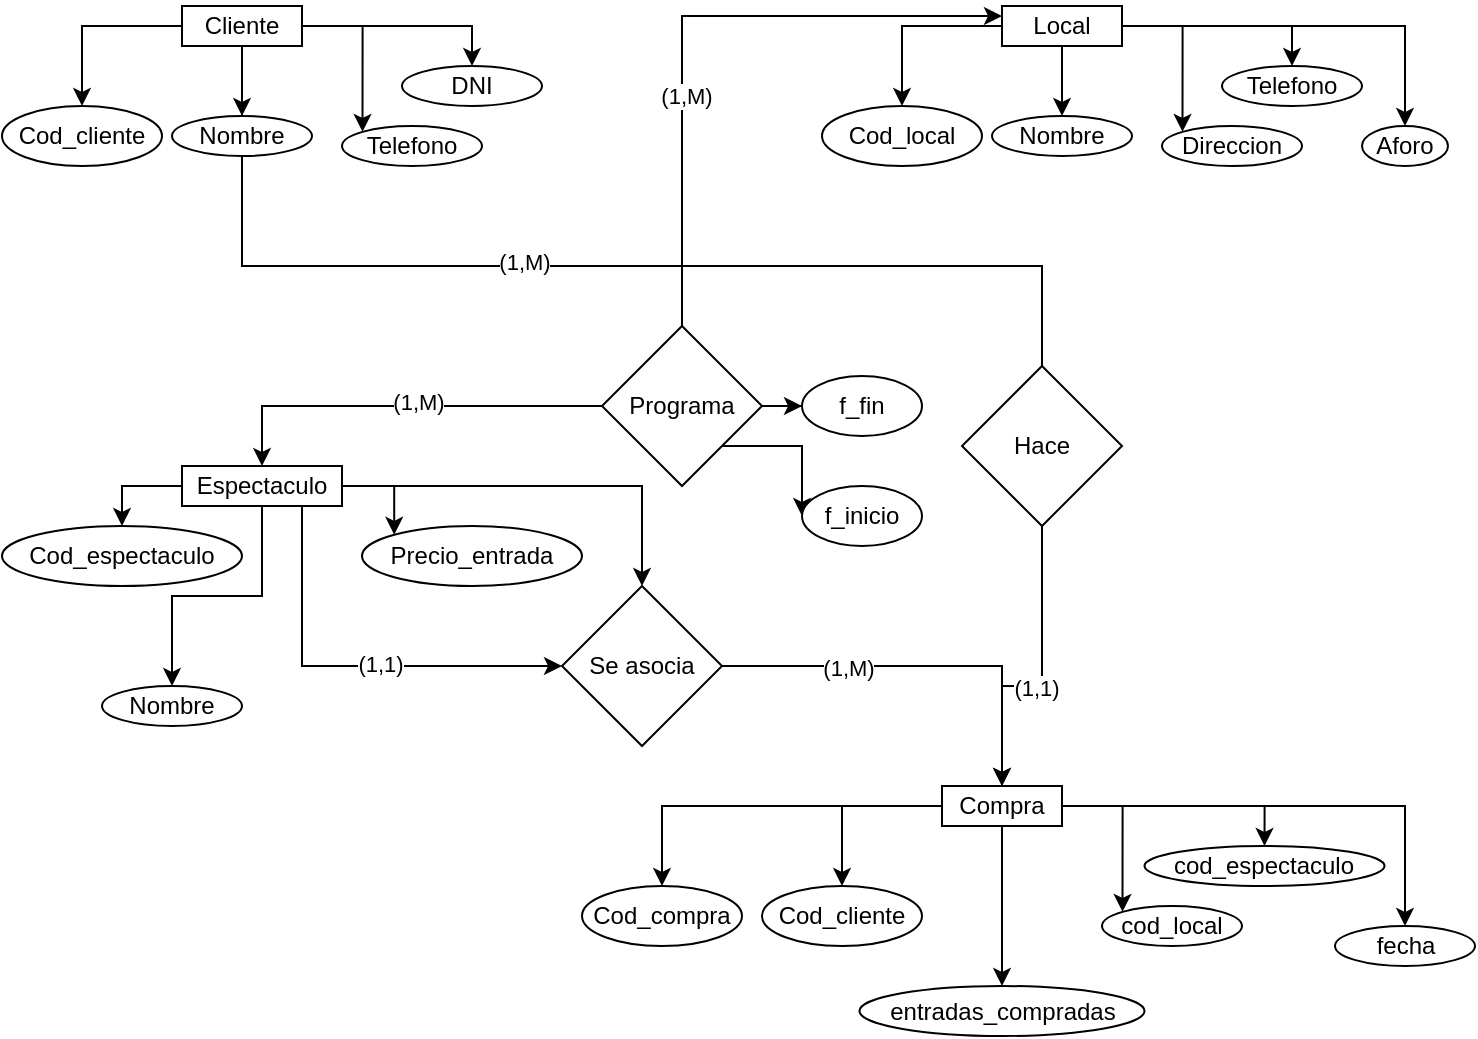 <mxfile version="21.7.2" type="github">
  <diagram name="Página-1" id="HI1I8D31MHRvUqRoD5CX">
    <mxGraphModel dx="982" dy="549" grid="1" gridSize="10" guides="1" tooltips="1" connect="1" arrows="1" fold="1" page="1" pageScale="1" pageWidth="827" pageHeight="1169" math="0" shadow="0">
      <root>
        <mxCell id="0" />
        <mxCell id="1" parent="0" />
        <mxCell id="5ykwkt1n1GEtBhAtZkCk-3" style="edgeStyle=orthogonalEdgeStyle;rounded=0;orthogonalLoop=1;jettySize=auto;html=1;" edge="1" parent="1" source="5ykwkt1n1GEtBhAtZkCk-1" target="5ykwkt1n1GEtBhAtZkCk-2">
          <mxGeometry relative="1" as="geometry" />
        </mxCell>
        <mxCell id="5ykwkt1n1GEtBhAtZkCk-5" style="edgeStyle=orthogonalEdgeStyle;rounded=0;orthogonalLoop=1;jettySize=auto;html=1;entryX=0.5;entryY=0;entryDx=0;entryDy=0;" edge="1" parent="1" source="5ykwkt1n1GEtBhAtZkCk-1" target="5ykwkt1n1GEtBhAtZkCk-4">
          <mxGeometry relative="1" as="geometry" />
        </mxCell>
        <mxCell id="5ykwkt1n1GEtBhAtZkCk-8" style="edgeStyle=orthogonalEdgeStyle;rounded=0;orthogonalLoop=1;jettySize=auto;html=1;entryX=0.5;entryY=0;entryDx=0;entryDy=0;" edge="1" parent="1" source="5ykwkt1n1GEtBhAtZkCk-1" target="5ykwkt1n1GEtBhAtZkCk-7">
          <mxGeometry relative="1" as="geometry" />
        </mxCell>
        <mxCell id="5ykwkt1n1GEtBhAtZkCk-9" style="edgeStyle=orthogonalEdgeStyle;rounded=0;orthogonalLoop=1;jettySize=auto;html=1;entryX=0;entryY=0;entryDx=0;entryDy=0;" edge="1" parent="1" source="5ykwkt1n1GEtBhAtZkCk-1" target="5ykwkt1n1GEtBhAtZkCk-6">
          <mxGeometry relative="1" as="geometry" />
        </mxCell>
        <mxCell id="5ykwkt1n1GEtBhAtZkCk-83" style="edgeStyle=orthogonalEdgeStyle;rounded=0;orthogonalLoop=1;jettySize=auto;html=1;entryX=0.5;entryY=0;entryDx=0;entryDy=0;" edge="1" parent="1" source="5ykwkt1n1GEtBhAtZkCk-1" target="5ykwkt1n1GEtBhAtZkCk-69">
          <mxGeometry relative="1" as="geometry">
            <Array as="points">
              <mxPoint x="140" y="190" />
              <mxPoint x="540" y="190" />
              <mxPoint x="540" y="400" />
            </Array>
          </mxGeometry>
        </mxCell>
        <mxCell id="5ykwkt1n1GEtBhAtZkCk-85" value="(1,M)" style="edgeLabel;html=1;align=center;verticalAlign=middle;resizable=0;points=[];" vertex="1" connectable="0" parent="5ykwkt1n1GEtBhAtZkCk-83">
          <mxGeometry x="-0.366" y="2" relative="1" as="geometry">
            <mxPoint as="offset" />
          </mxGeometry>
        </mxCell>
        <mxCell id="5ykwkt1n1GEtBhAtZkCk-86" value="(1,1)" style="edgeLabel;html=1;align=center;verticalAlign=middle;resizable=0;points=[];" vertex="1" connectable="0" parent="5ykwkt1n1GEtBhAtZkCk-83">
          <mxGeometry x="0.83" y="1" relative="1" as="geometry">
            <mxPoint as="offset" />
          </mxGeometry>
        </mxCell>
        <mxCell id="5ykwkt1n1GEtBhAtZkCk-1" value="Cliente" style="rounded=0;whiteSpace=wrap;html=1;" vertex="1" parent="1">
          <mxGeometry x="110" y="60" width="60" height="20" as="geometry" />
        </mxCell>
        <mxCell id="5ykwkt1n1GEtBhAtZkCk-2" value="Cod_cliente" style="ellipse;whiteSpace=wrap;html=1;" vertex="1" parent="1">
          <mxGeometry x="20" y="110" width="80" height="30" as="geometry" />
        </mxCell>
        <mxCell id="5ykwkt1n1GEtBhAtZkCk-4" value="Nombre" style="ellipse;whiteSpace=wrap;html=1;" vertex="1" parent="1">
          <mxGeometry x="105" y="115" width="70" height="20" as="geometry" />
        </mxCell>
        <mxCell id="5ykwkt1n1GEtBhAtZkCk-6" value="Telefono" style="ellipse;whiteSpace=wrap;html=1;" vertex="1" parent="1">
          <mxGeometry x="190" y="120" width="70" height="20" as="geometry" />
        </mxCell>
        <mxCell id="5ykwkt1n1GEtBhAtZkCk-7" value="DNI" style="ellipse;whiteSpace=wrap;html=1;" vertex="1" parent="1">
          <mxGeometry x="220" y="90" width="70" height="20" as="geometry" />
        </mxCell>
        <mxCell id="5ykwkt1n1GEtBhAtZkCk-10" style="edgeStyle=orthogonalEdgeStyle;rounded=0;orthogonalLoop=1;jettySize=auto;html=1;" edge="1" parent="1" source="5ykwkt1n1GEtBhAtZkCk-14" target="5ykwkt1n1GEtBhAtZkCk-15">
          <mxGeometry relative="1" as="geometry" />
        </mxCell>
        <mxCell id="5ykwkt1n1GEtBhAtZkCk-11" style="edgeStyle=orthogonalEdgeStyle;rounded=0;orthogonalLoop=1;jettySize=auto;html=1;entryX=0.5;entryY=0;entryDx=0;entryDy=0;" edge="1" parent="1" source="5ykwkt1n1GEtBhAtZkCk-14" target="5ykwkt1n1GEtBhAtZkCk-16">
          <mxGeometry relative="1" as="geometry" />
        </mxCell>
        <mxCell id="5ykwkt1n1GEtBhAtZkCk-12" style="edgeStyle=orthogonalEdgeStyle;rounded=0;orthogonalLoop=1;jettySize=auto;html=1;entryX=0.5;entryY=0;entryDx=0;entryDy=0;" edge="1" parent="1" source="5ykwkt1n1GEtBhAtZkCk-14" target="5ykwkt1n1GEtBhAtZkCk-18">
          <mxGeometry relative="1" as="geometry" />
        </mxCell>
        <mxCell id="5ykwkt1n1GEtBhAtZkCk-13" style="edgeStyle=orthogonalEdgeStyle;rounded=0;orthogonalLoop=1;jettySize=auto;html=1;entryX=0;entryY=0;entryDx=0;entryDy=0;" edge="1" parent="1" source="5ykwkt1n1GEtBhAtZkCk-14" target="5ykwkt1n1GEtBhAtZkCk-17">
          <mxGeometry relative="1" as="geometry" />
        </mxCell>
        <mxCell id="5ykwkt1n1GEtBhAtZkCk-20" style="edgeStyle=orthogonalEdgeStyle;rounded=0;orthogonalLoop=1;jettySize=auto;html=1;" edge="1" parent="1" source="5ykwkt1n1GEtBhAtZkCk-14" target="5ykwkt1n1GEtBhAtZkCk-19">
          <mxGeometry relative="1" as="geometry" />
        </mxCell>
        <mxCell id="5ykwkt1n1GEtBhAtZkCk-14" value="Local" style="rounded=0;whiteSpace=wrap;html=1;" vertex="1" parent="1">
          <mxGeometry x="520" y="60" width="60" height="20" as="geometry" />
        </mxCell>
        <mxCell id="5ykwkt1n1GEtBhAtZkCk-15" value="Cod_local" style="ellipse;whiteSpace=wrap;html=1;" vertex="1" parent="1">
          <mxGeometry x="430" y="110" width="80" height="30" as="geometry" />
        </mxCell>
        <mxCell id="5ykwkt1n1GEtBhAtZkCk-16" value="Nombre" style="ellipse;whiteSpace=wrap;html=1;" vertex="1" parent="1">
          <mxGeometry x="515" y="115" width="70" height="20" as="geometry" />
        </mxCell>
        <mxCell id="5ykwkt1n1GEtBhAtZkCk-17" value="Direccion" style="ellipse;whiteSpace=wrap;html=1;" vertex="1" parent="1">
          <mxGeometry x="600" y="120" width="70" height="20" as="geometry" />
        </mxCell>
        <mxCell id="5ykwkt1n1GEtBhAtZkCk-18" value="Telefono" style="ellipse;whiteSpace=wrap;html=1;" vertex="1" parent="1">
          <mxGeometry x="630" y="90" width="70" height="20" as="geometry" />
        </mxCell>
        <mxCell id="5ykwkt1n1GEtBhAtZkCk-19" value="Aforo" style="ellipse;whiteSpace=wrap;html=1;" vertex="1" parent="1">
          <mxGeometry x="700" y="120" width="43" height="20" as="geometry" />
        </mxCell>
        <mxCell id="5ykwkt1n1GEtBhAtZkCk-22" style="edgeStyle=orthogonalEdgeStyle;rounded=0;orthogonalLoop=1;jettySize=auto;html=1;entryX=0.5;entryY=0;entryDx=0;entryDy=0;" edge="1" parent="1" source="5ykwkt1n1GEtBhAtZkCk-25" target="5ykwkt1n1GEtBhAtZkCk-27">
          <mxGeometry relative="1" as="geometry" />
        </mxCell>
        <mxCell id="5ykwkt1n1GEtBhAtZkCk-24" style="edgeStyle=orthogonalEdgeStyle;rounded=0;orthogonalLoop=1;jettySize=auto;html=1;entryX=0;entryY=0;entryDx=0;entryDy=0;" edge="1" parent="1" source="5ykwkt1n1GEtBhAtZkCk-25" target="5ykwkt1n1GEtBhAtZkCk-28">
          <mxGeometry relative="1" as="geometry" />
        </mxCell>
        <mxCell id="5ykwkt1n1GEtBhAtZkCk-30" style="edgeStyle=orthogonalEdgeStyle;rounded=0;orthogonalLoop=1;jettySize=auto;html=1;entryX=0.5;entryY=0;entryDx=0;entryDy=0;" edge="1" parent="1" source="5ykwkt1n1GEtBhAtZkCk-25" target="5ykwkt1n1GEtBhAtZkCk-26">
          <mxGeometry relative="1" as="geometry">
            <Array as="points">
              <mxPoint x="80" y="300" />
            </Array>
          </mxGeometry>
        </mxCell>
        <mxCell id="5ykwkt1n1GEtBhAtZkCk-90" style="edgeStyle=orthogonalEdgeStyle;rounded=0;orthogonalLoop=1;jettySize=auto;html=1;entryX=0;entryY=0.5;entryDx=0;entryDy=0;" edge="1" parent="1" source="5ykwkt1n1GEtBhAtZkCk-25" target="5ykwkt1n1GEtBhAtZkCk-88">
          <mxGeometry relative="1" as="geometry">
            <Array as="points">
              <mxPoint x="170" y="390" />
            </Array>
          </mxGeometry>
        </mxCell>
        <mxCell id="5ykwkt1n1GEtBhAtZkCk-93" value="(1,1)" style="edgeLabel;html=1;align=center;verticalAlign=middle;resizable=0;points=[];" vertex="1" connectable="0" parent="5ykwkt1n1GEtBhAtZkCk-90">
          <mxGeometry x="0.13" y="1" relative="1" as="geometry">
            <mxPoint as="offset" />
          </mxGeometry>
        </mxCell>
        <mxCell id="5ykwkt1n1GEtBhAtZkCk-25" value="Espectaculo" style="rounded=0;whiteSpace=wrap;html=1;" vertex="1" parent="1">
          <mxGeometry x="110" y="290" width="80" height="20" as="geometry" />
        </mxCell>
        <mxCell id="5ykwkt1n1GEtBhAtZkCk-26" value="Cod_espectaculo" style="ellipse;whiteSpace=wrap;html=1;" vertex="1" parent="1">
          <mxGeometry x="20" y="320" width="120" height="30" as="geometry" />
        </mxCell>
        <mxCell id="5ykwkt1n1GEtBhAtZkCk-27" value="Nombre" style="ellipse;whiteSpace=wrap;html=1;" vertex="1" parent="1">
          <mxGeometry x="70" y="400" width="70" height="20" as="geometry" />
        </mxCell>
        <mxCell id="5ykwkt1n1GEtBhAtZkCk-28" value="Precio_entrada" style="ellipse;whiteSpace=wrap;html=1;" vertex="1" parent="1">
          <mxGeometry x="200" y="320" width="110" height="30" as="geometry" />
        </mxCell>
        <mxCell id="5ykwkt1n1GEtBhAtZkCk-32" style="edgeStyle=orthogonalEdgeStyle;rounded=0;orthogonalLoop=1;jettySize=auto;html=1;entryX=0;entryY=0.25;entryDx=0;entryDy=0;" edge="1" parent="1" source="5ykwkt1n1GEtBhAtZkCk-31" target="5ykwkt1n1GEtBhAtZkCk-14">
          <mxGeometry relative="1" as="geometry">
            <Array as="points">
              <mxPoint x="360" y="65" />
            </Array>
          </mxGeometry>
        </mxCell>
        <mxCell id="5ykwkt1n1GEtBhAtZkCk-40" value="(1,M)" style="edgeLabel;html=1;align=center;verticalAlign=middle;resizable=0;points=[];" vertex="1" connectable="0" parent="5ykwkt1n1GEtBhAtZkCk-32">
          <mxGeometry x="-0.271" y="-2" relative="1" as="geometry">
            <mxPoint as="offset" />
          </mxGeometry>
        </mxCell>
        <mxCell id="5ykwkt1n1GEtBhAtZkCk-33" style="edgeStyle=orthogonalEdgeStyle;rounded=0;orthogonalLoop=1;jettySize=auto;html=1;entryX=0.5;entryY=0;entryDx=0;entryDy=0;" edge="1" parent="1" source="5ykwkt1n1GEtBhAtZkCk-31" target="5ykwkt1n1GEtBhAtZkCk-25">
          <mxGeometry relative="1" as="geometry" />
        </mxCell>
        <mxCell id="5ykwkt1n1GEtBhAtZkCk-41" value="(1,M)" style="edgeLabel;html=1;align=center;verticalAlign=middle;resizable=0;points=[];" vertex="1" connectable="0" parent="5ykwkt1n1GEtBhAtZkCk-33">
          <mxGeometry x="-0.076" y="-2" relative="1" as="geometry">
            <mxPoint as="offset" />
          </mxGeometry>
        </mxCell>
        <mxCell id="5ykwkt1n1GEtBhAtZkCk-36" style="edgeStyle=orthogonalEdgeStyle;rounded=0;orthogonalLoop=1;jettySize=auto;html=1;entryX=0;entryY=0.5;entryDx=0;entryDy=0;" edge="1" parent="1" source="5ykwkt1n1GEtBhAtZkCk-31" target="5ykwkt1n1GEtBhAtZkCk-35">
          <mxGeometry relative="1" as="geometry" />
        </mxCell>
        <mxCell id="5ykwkt1n1GEtBhAtZkCk-38" style="edgeStyle=orthogonalEdgeStyle;rounded=0;orthogonalLoop=1;jettySize=auto;html=1;exitX=1;exitY=1;exitDx=0;exitDy=0;entryX=0;entryY=0.5;entryDx=0;entryDy=0;" edge="1" parent="1" source="5ykwkt1n1GEtBhAtZkCk-31" target="5ykwkt1n1GEtBhAtZkCk-34">
          <mxGeometry relative="1" as="geometry" />
        </mxCell>
        <mxCell id="5ykwkt1n1GEtBhAtZkCk-31" value="Programa" style="rhombus;whiteSpace=wrap;html=1;" vertex="1" parent="1">
          <mxGeometry x="320" y="220" width="80" height="80" as="geometry" />
        </mxCell>
        <mxCell id="5ykwkt1n1GEtBhAtZkCk-34" value="f_inicio" style="ellipse;whiteSpace=wrap;html=1;" vertex="1" parent="1">
          <mxGeometry x="420" y="300" width="60" height="30" as="geometry" />
        </mxCell>
        <mxCell id="5ykwkt1n1GEtBhAtZkCk-35" value="f_fin" style="ellipse;whiteSpace=wrap;html=1;" vertex="1" parent="1">
          <mxGeometry x="420" y="245" width="60" height="30" as="geometry" />
        </mxCell>
        <mxCell id="5ykwkt1n1GEtBhAtZkCk-64" style="edgeStyle=orthogonalEdgeStyle;rounded=0;orthogonalLoop=1;jettySize=auto;html=1;" edge="1" parent="1" source="5ykwkt1n1GEtBhAtZkCk-69" target="5ykwkt1n1GEtBhAtZkCk-70">
          <mxGeometry relative="1" as="geometry" />
        </mxCell>
        <mxCell id="5ykwkt1n1GEtBhAtZkCk-66" style="edgeStyle=orthogonalEdgeStyle;rounded=0;orthogonalLoop=1;jettySize=auto;html=1;entryX=0.5;entryY=0;entryDx=0;entryDy=0;" edge="1" parent="1" source="5ykwkt1n1GEtBhAtZkCk-69" target="5ykwkt1n1GEtBhAtZkCk-73">
          <mxGeometry relative="1" as="geometry" />
        </mxCell>
        <mxCell id="5ykwkt1n1GEtBhAtZkCk-67" style="edgeStyle=orthogonalEdgeStyle;rounded=0;orthogonalLoop=1;jettySize=auto;html=1;entryX=0;entryY=0;entryDx=0;entryDy=0;" edge="1" parent="1" source="5ykwkt1n1GEtBhAtZkCk-69" target="5ykwkt1n1GEtBhAtZkCk-72">
          <mxGeometry relative="1" as="geometry" />
        </mxCell>
        <mxCell id="5ykwkt1n1GEtBhAtZkCk-75" style="edgeStyle=orthogonalEdgeStyle;rounded=0;orthogonalLoop=1;jettySize=auto;html=1;entryX=0.5;entryY=0;entryDx=0;entryDy=0;" edge="1" parent="1" source="5ykwkt1n1GEtBhAtZkCk-69" target="5ykwkt1n1GEtBhAtZkCk-71">
          <mxGeometry relative="1" as="geometry" />
        </mxCell>
        <mxCell id="5ykwkt1n1GEtBhAtZkCk-79" style="edgeStyle=orthogonalEdgeStyle;rounded=0;orthogonalLoop=1;jettySize=auto;html=1;entryX=0.5;entryY=0;entryDx=0;entryDy=0;" edge="1" parent="1" source="5ykwkt1n1GEtBhAtZkCk-69" target="5ykwkt1n1GEtBhAtZkCk-77">
          <mxGeometry relative="1" as="geometry" />
        </mxCell>
        <mxCell id="5ykwkt1n1GEtBhAtZkCk-82" style="edgeStyle=orthogonalEdgeStyle;rounded=0;orthogonalLoop=1;jettySize=auto;html=1;" edge="1" parent="1" source="5ykwkt1n1GEtBhAtZkCk-69" target="5ykwkt1n1GEtBhAtZkCk-81">
          <mxGeometry relative="1" as="geometry" />
        </mxCell>
        <mxCell id="5ykwkt1n1GEtBhAtZkCk-69" value="Compra" style="rounded=0;whiteSpace=wrap;html=1;" vertex="1" parent="1">
          <mxGeometry x="490" y="450" width="60" height="20" as="geometry" />
        </mxCell>
        <mxCell id="5ykwkt1n1GEtBhAtZkCk-70" value="Cod_cliente" style="ellipse;whiteSpace=wrap;html=1;" vertex="1" parent="1">
          <mxGeometry x="400" y="500" width="80" height="30" as="geometry" />
        </mxCell>
        <mxCell id="5ykwkt1n1GEtBhAtZkCk-71" value="entradas_compradas" style="ellipse;whiteSpace=wrap;html=1;" vertex="1" parent="1">
          <mxGeometry x="448.75" y="550" width="142.5" height="25" as="geometry" />
        </mxCell>
        <mxCell id="5ykwkt1n1GEtBhAtZkCk-72" value="cod_local" style="ellipse;whiteSpace=wrap;html=1;" vertex="1" parent="1">
          <mxGeometry x="570" y="510" width="70" height="20" as="geometry" />
        </mxCell>
        <mxCell id="5ykwkt1n1GEtBhAtZkCk-73" value="cod_espectaculo" style="ellipse;whiteSpace=wrap;html=1;" vertex="1" parent="1">
          <mxGeometry x="591.25" y="480" width="120" height="20" as="geometry" />
        </mxCell>
        <mxCell id="5ykwkt1n1GEtBhAtZkCk-77" value="fecha" style="ellipse;whiteSpace=wrap;html=1;" vertex="1" parent="1">
          <mxGeometry x="686.5" y="520" width="70" height="20" as="geometry" />
        </mxCell>
        <mxCell id="5ykwkt1n1GEtBhAtZkCk-81" value="Cod_compra" style="ellipse;whiteSpace=wrap;html=1;" vertex="1" parent="1">
          <mxGeometry x="310" y="500" width="80" height="30" as="geometry" />
        </mxCell>
        <mxCell id="5ykwkt1n1GEtBhAtZkCk-84" value="Hace" style="rhombus;whiteSpace=wrap;html=1;" vertex="1" parent="1">
          <mxGeometry x="500" y="240" width="80" height="80" as="geometry" />
        </mxCell>
        <mxCell id="5ykwkt1n1GEtBhAtZkCk-89" value="" style="edgeStyle=orthogonalEdgeStyle;rounded=0;orthogonalLoop=1;jettySize=auto;html=1;entryX=0.5;entryY=0;entryDx=0;entryDy=0;" edge="1" parent="1" source="5ykwkt1n1GEtBhAtZkCk-25" target="5ykwkt1n1GEtBhAtZkCk-88">
          <mxGeometry relative="1" as="geometry">
            <mxPoint x="150" y="310" as="sourcePoint" />
            <mxPoint x="520" y="450" as="targetPoint" />
            <Array as="points" />
          </mxGeometry>
        </mxCell>
        <mxCell id="5ykwkt1n1GEtBhAtZkCk-91" style="edgeStyle=orthogonalEdgeStyle;rounded=0;orthogonalLoop=1;jettySize=auto;html=1;entryX=0.5;entryY=0;entryDx=0;entryDy=0;" edge="1" parent="1" source="5ykwkt1n1GEtBhAtZkCk-88" target="5ykwkt1n1GEtBhAtZkCk-69">
          <mxGeometry relative="1" as="geometry" />
        </mxCell>
        <mxCell id="5ykwkt1n1GEtBhAtZkCk-92" value="(1,M)" style="edgeLabel;html=1;align=center;verticalAlign=middle;resizable=0;points=[];" vertex="1" connectable="0" parent="5ykwkt1n1GEtBhAtZkCk-91">
          <mxGeometry x="-0.374" y="-1" relative="1" as="geometry">
            <mxPoint as="offset" />
          </mxGeometry>
        </mxCell>
        <mxCell id="5ykwkt1n1GEtBhAtZkCk-88" value="Se asocia" style="rhombus;whiteSpace=wrap;html=1;" vertex="1" parent="1">
          <mxGeometry x="300" y="350" width="80" height="80" as="geometry" />
        </mxCell>
      </root>
    </mxGraphModel>
  </diagram>
</mxfile>
